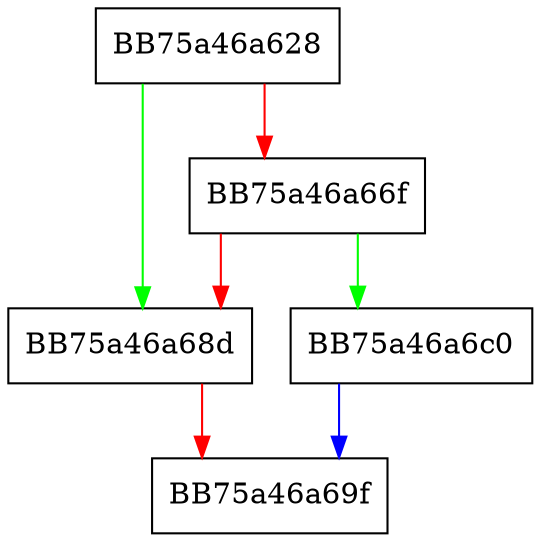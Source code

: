 digraph luaL_where {
  node [shape="box"];
  graph [splines=ortho];
  BB75a46a628 -> BB75a46a68d [color="green"];
  BB75a46a628 -> BB75a46a66f [color="red"];
  BB75a46a66f -> BB75a46a6c0 [color="green"];
  BB75a46a66f -> BB75a46a68d [color="red"];
  BB75a46a68d -> BB75a46a69f [color="red"];
  BB75a46a6c0 -> BB75a46a69f [color="blue"];
}